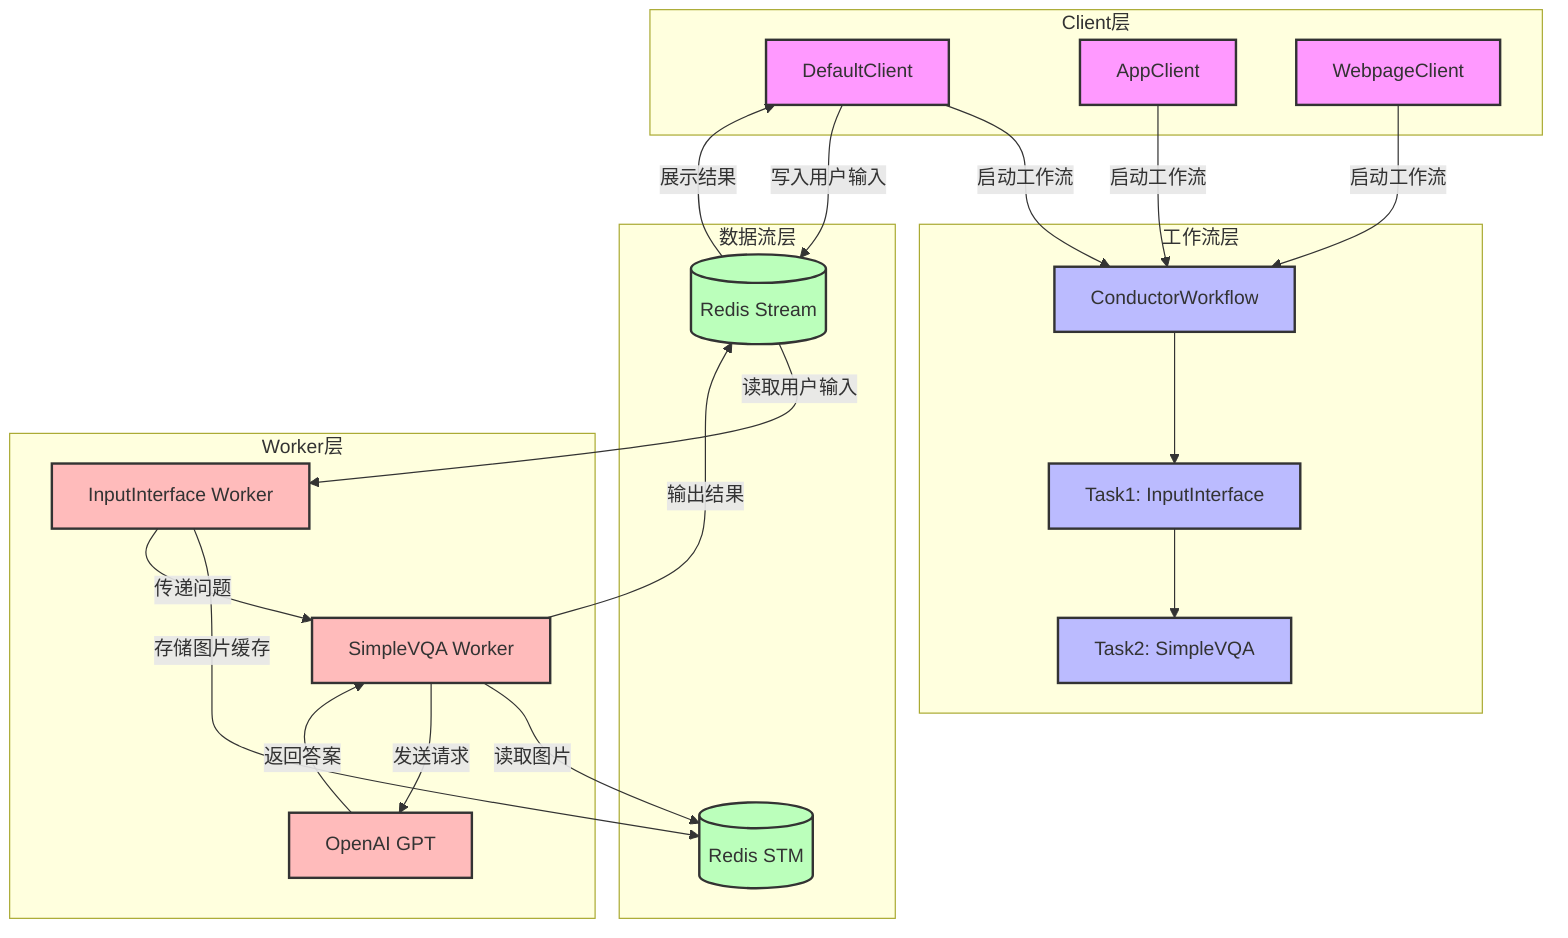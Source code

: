 graph TB
    subgraph Client层
        CLI[DefaultClient]
        APP[AppClient]
        WEB[WebpageClient]
    end

    subgraph 工作流层
        WF[ConductorWorkflow]
        T1[Task1: InputInterface]
        T2[Task2: SimpleVQA]
        WF --> T1
        T1 --> T2
    end

    subgraph 数据流层
        RS[(Redis Stream)]
        STM[(Redis STM)]
    end

    subgraph Worker层
        II[InputInterface Worker]
        VQA[SimpleVQA Worker]
        LLM[OpenAI GPT]
    end

    %% 客户端到工作流的连接
    CLI --> |启动工作流| WF
    APP --> |启动工作流| WF
    WEB --> |启动工作流| WF

    %% 数据流向
    CLI --> |写入用户输入| RS
    RS --> |读取用户输入| II
    II --> |存储图片缓存| STM
    II --> |传递问题| VQA
    VQA --> |读取图片| STM
    VQA --> |发送请求| LLM
    LLM --> |返回答案| VQA
    VQA --> |输出结果| RS
    RS --> |展示结果| CLI

    %% 状态说明
    classDef client fill:#f9f,stroke:#333,stroke-width:2px
    classDef workflow fill:#bbf,stroke:#333,stroke-width:2px
    classDef storage fill:#bfb,stroke:#333,stroke-width:2px
    classDef worker fill:#fbb,stroke:#333,stroke-width:2px

    class CLI,APP,WEB client
    class WF,T1,T2 workflow
    class RS,STM storage
    class II,VQA,LLM worker

    %% 添加说明
    style CLI fill:#f9f,stroke:#333,stroke-width:2px
    style RS fill:#bfb,stroke:#333,stroke-width:2px
    style II fill:#fbb,stroke:#333,stroke-width:2px
    style VQA fill:#fbb,stroke:#333,stroke-width:2px